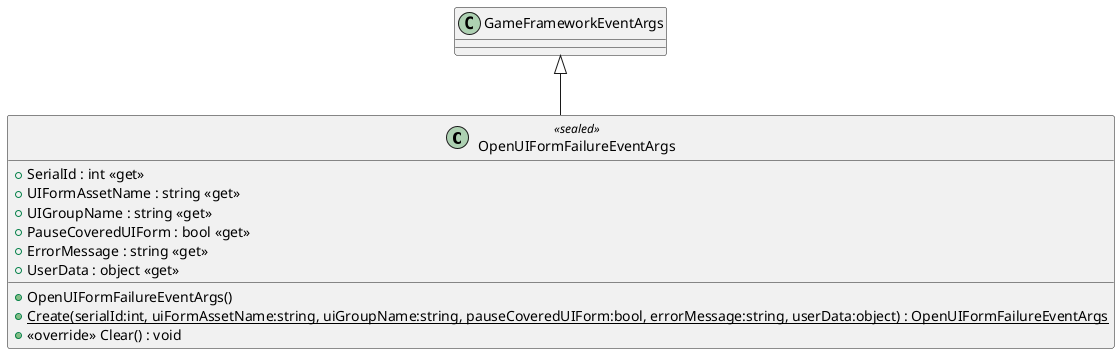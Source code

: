 @startuml
class OpenUIFormFailureEventArgs <<sealed>> {
    + OpenUIFormFailureEventArgs()
    + SerialId : int <<get>>
    + UIFormAssetName : string <<get>>
    + UIGroupName : string <<get>>
    + PauseCoveredUIForm : bool <<get>>
    + ErrorMessage : string <<get>>
    + UserData : object <<get>>
    + {static} Create(serialId:int, uiFormAssetName:string, uiGroupName:string, pauseCoveredUIForm:bool, errorMessage:string, userData:object) : OpenUIFormFailureEventArgs
    + <<override>> Clear() : void
}
GameFrameworkEventArgs <|-- OpenUIFormFailureEventArgs
@enduml
